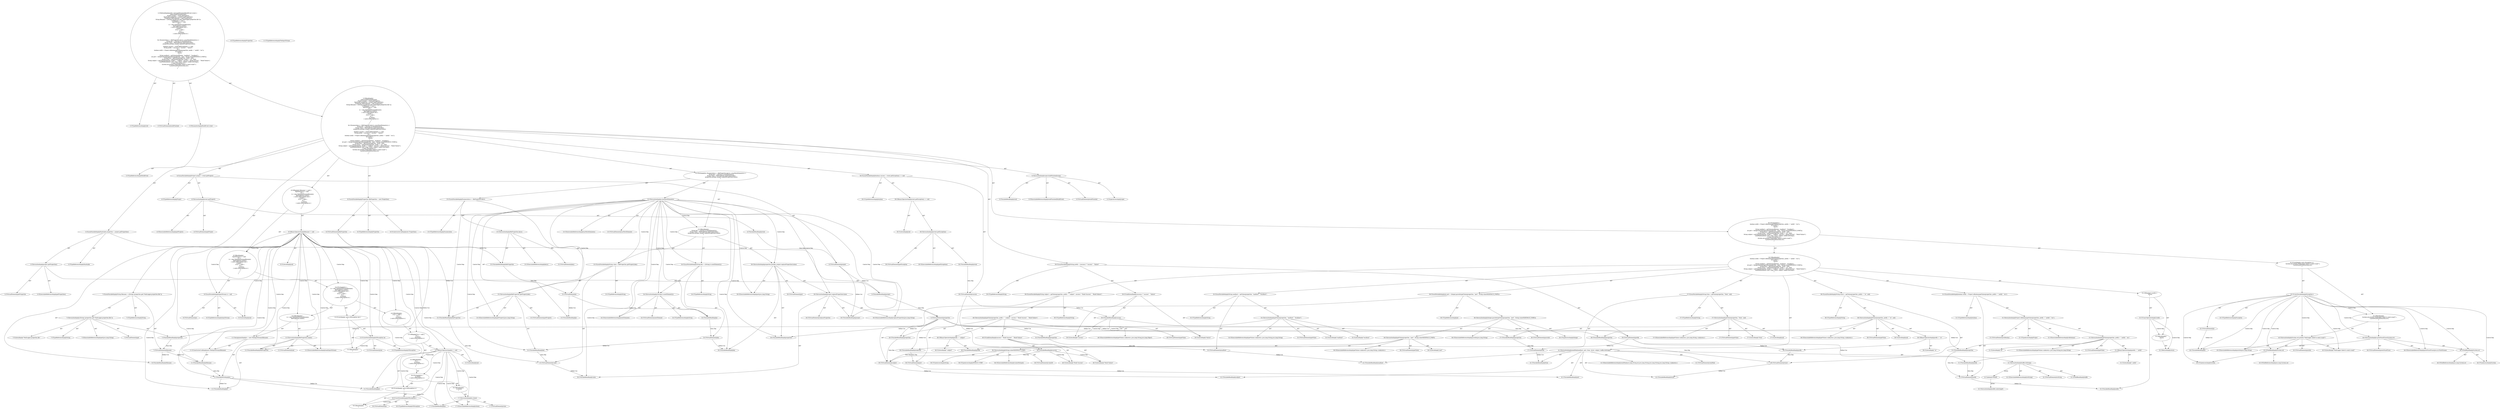 digraph "buildFinished#?,BuildEvent" {
0 [label="2:CtTypeReferenceImpl@void" shape=ellipse]
1 [label="2:CtVirtualElement@buildFinished" shape=ellipse]
2 [label="2:CtParameterImpl@BuildEvent event" shape=ellipse]
3 [label="2:CtTypeReferenceImpl@BuildEvent" shape=ellipse]
4 [label="3:CtExecutableReferenceImpl@buildFinished(BuildEvent)" shape=ellipse]
5 [label="3:CtVirtualElement@buildFinished" shape=ellipse]
6 [label="3:CtSuperAccessImpl@super" shape=ellipse]
7 [label="3:CtVariableReadImpl@event" shape=ellipse]
8 [label="3:CtInvocationImpl@super.buildFinished(event)" shape=ellipse]
9 [label="4:CtTypeReferenceImpl@Project" shape=ellipse]
10 [label="4:CtExecutableReferenceImpl@getProject()" shape=ellipse]
11 [label="4:CtVirtualElement@getProject" shape=ellipse]
12 [label="4:CtVariableReadImpl@event" shape=ellipse]
13 [label="4:CtInvocationImpl@event.getProject()" shape=ellipse]
14 [label="4:CtVirtualElement@project" shape=ellipse]
15 [label="4:CtLocalVariableImpl@Project project = event.getProject()" shape=ellipse]
16 [label="5:CtTypeReferenceImpl@Hashtable" shape=ellipse]
17 [label="5:CtExecutableReferenceImpl@getProperties()" shape=ellipse]
18 [label="5:CtVirtualElement@getProperties" shape=ellipse]
19 [label="5:CtVariableReadImpl@project" shape=ellipse]
20 [label="5:CtInvocationImpl@project.getProperties()" shape=ellipse]
21 [label="5:CtVirtualElement@properties" shape=ellipse]
22 [label="5:CtLocalVariableImpl@Hashtable properties = project.getProperties()" shape=ellipse]
23 [label="6:CtTypeReferenceImpl@Properties" shape=ellipse]
24 [label="6:CtTypeReferenceImpl@Properties" shape=ellipse]
25 [label="6:CtConstructorCallImpl@new Properties()" shape=ellipse]
26 [label="6:CtVirtualElement@fileProperties" shape=ellipse]
27 [label="6:CtLocalVariableImpl@Properties fileProperties = new Properties()" shape=ellipse]
28 [label="7:CtTypeReferenceImpl@String" shape=ellipse]
29 [label="7:CtExecutableReferenceImpl@get(java.lang.String)" shape=ellipse]
30 [label="7:CtVirtualElement@get" shape=ellipse]
31 [label="7:CtVariableReadImpl@properties" shape=ellipse]
32 [label="7:CtLiteralImpl@\"MailLogger.properties.file\"" shape=ellipse]
33 [label="7:CtInvocationImpl@((String) (properties.get(\"MailLogger.properties.file\")))" shape=ellipse]
34 [label="7:CtTypeReferenceImpl@String" shape=ellipse]
35 [label="7:CtVirtualElement@filename" shape=ellipse]
36 [label="7:CtLocalVariableImpl@String filename = ((String) (properties.get(\"MailLogger.properties.file\")))" shape=ellipse]
37 [label="8:CtVariableReadImpl@filename" shape=ellipse]
38 [label="8:CtLiteralImpl@null" shape=ellipse]
39 [label="8:CtBinaryOperatorImpl@filename != null" shape=ellipse]
40 [label="9:CtTypeReferenceImpl@InputStream" shape=ellipse]
41 [label="9:CtLiteralImpl@null" shape=ellipse]
42 [label="9:CtVirtualElement@is" shape=ellipse]
43 [label="9:CtLocalVariableImpl@InputStream is = null" shape=ellipse]
44 [label="11:CtVariableWriteImpl@is" shape=ellipse]
45 [label="11:CtTypeReferenceImpl@FileInputStream" shape=ellipse]
46 [label="11:CtVariableReadImpl@filename" shape=ellipse]
47 [label="11:CtConstructorCallImpl@new FileInputStream(filename)" shape=ellipse]
48 [label="11:CtAssignmentImpl@is = new FileInputStream(filename)" shape=ellipse]
49 [label="12:CtExecutableReferenceImpl@load(InputStream)" shape=ellipse]
50 [label="12:CtVirtualElement@load" shape=ellipse]
51 [label="12:CtVariableReadImpl@fileProperties" shape=ellipse]
52 [label="12:CtVariableReadImpl@is" shape=ellipse]
53 [label="12:CtInvocationImpl@fileProperties.load(is)" shape=ellipse]
54 [label="10:CtBlockImpl@\{
    is = new FileInputStream(filename);
    fileProperties.load(is);
\}" shape=ellipse]
55 [label="13:CtVirtualElement@ioe" shape=ellipse]
56 [label="13:CtTypeReferenceImpl@IOException" shape=ellipse]
57 [label="13:CtCatchVariableImpl@IOException ioe" shape=ellipse]
58 [label="13:CtBlockImpl@\{
\}" shape=ellipse]
59 [label="13:CtCatchImpl@ catch (IOException ioe) \{
\}" shape=ellipse]
60 [label="15:CtVariableReadImpl@is" shape=ellipse]
61 [label="15:CtLiteralImpl@null" shape=ellipse]
62 [label="15:CtBinaryOperatorImpl@is != null" shape=ellipse]
63 [label="17:CtExecutableReferenceImpl@close()" shape=ellipse]
64 [label="17:CtVirtualElement@close" shape=ellipse]
65 [label="17:CtVariableReadImpl@is" shape=ellipse]
66 [label="17:CtInvocationImpl@is.close()" shape=ellipse]
67 [label="16:CtBlockImpl@\{
    is.close();
\}" shape=ellipse]
68 [label="18:CtVirtualElement@e" shape=ellipse]
69 [label="18:CtTypeReferenceImpl@IOException" shape=ellipse]
70 [label="18:CtCatchVariableImpl@IOException e" shape=ellipse]
71 [label="18:CtBlockImpl@\{
\}" shape=ellipse]
72 [label="18:CtCatchImpl@ catch (IOException e) \{
\}" shape=ellipse]
73 [label="16:CtTryImpl@try \{
    is.close();
\} catch (IOException e) \{
\}" shape=ellipse]
74 [label="15:CtBlockImpl@\{
    try \{
        is.close();
    \} catch (IOException e) \{
    \}
\}" shape=ellipse]
75 [label="15:CtIfImpl@if (is != null) \{
    try \{
        is.close();
    \} catch (IOException e) \{
    \}
\}" shape=ellipse]
76 [label="14:CtBlockImpl@\{
    if (is != null) \{
        try \{
            is.close();
        \} catch (IOException e) \{
        \}
    \}
\}" shape=ellipse]
77 [label="10:CtTryImpl@try \{
    is = new FileInputStream(filename);
    fileProperties.load(is);
\} catch (IOException ioe) \{
\} finally \{
    if (is != null) \{
        try \{
            is.close();
        \} catch (IOException e) \{
        \}
    \}
\}" shape=ellipse]
78 [label="8:CtBlockImpl@\{
    InputStream is = null;
    try \{
        is = new FileInputStream(filename);
        fileProperties.load(is);
    \} catch (IOException ioe) \{
    \} finally \{
        if (is != null) \{
            try \{
                is.close();
            \} catch (IOException e) \{
            \}
        \}
    \}
\}" shape=ellipse]
79 [label="8:CtIfImpl@if (filename != null) \{
    InputStream is = null;
    try \{
        is = new FileInputStream(filename);
        fileProperties.load(is);
    \} catch (IOException ioe) \{
    \} finally \{
        if (is != null) \{
            try \{
                is.close();
            \} catch (IOException e) \{
            \}
        \}
    \}
\}" shape=ellipse]
80 [label="23:CtTypeReferenceImpl@Enumeration" shape=ellipse]
81 [label="23:CtExecutableReferenceImpl@keys()" shape=ellipse]
82 [label="23:CtVirtualElement@keys" shape=ellipse]
83 [label="23:CtVariableReadImpl@fileProperties" shape=ellipse]
84 [label="23:CtInvocationImpl@fileProperties.keys()" shape=ellipse]
85 [label="23:CtVirtualElement@e" shape=ellipse]
86 [label="23:CtLocalVariableImpl@Enumeration e = fileProperties.keys()" shape=ellipse]
87 [label="23:CtExecutableReferenceImpl@hasMoreElements()" shape=ellipse]
88 [label="23:CtVirtualElement@hasMoreElements" shape=ellipse]
89 [label="23:CtVariableReadImpl@e" shape=ellipse]
90 [label="23:CtInvocationImpl@e.hasMoreElements()" shape=ellipse]
91 [label="24:CtTypeReferenceImpl@String" shape=ellipse]
92 [label="24:CtExecutableReferenceImpl@nextElement()" shape=ellipse]
93 [label="24:CtVirtualElement@nextElement" shape=ellipse]
94 [label="24:CtVariableReadImpl@e" shape=ellipse]
95 [label="24:CtInvocationImpl@((String) (e.nextElement()))" shape=ellipse]
96 [label="24:CtTypeReferenceImpl@String" shape=ellipse]
97 [label="24:CtVirtualElement@key" shape=ellipse]
98 [label="24:CtLocalVariableImpl@String key = ((String) (e.nextElement()))" shape=ellipse]
99 [label="25:CtTypeReferenceImpl@String" shape=ellipse]
100 [label="25:CtExecutableReferenceImpl@getProperty(java.lang.String)" shape=ellipse]
101 [label="25:CtVirtualElement@getProperty" shape=ellipse]
102 [label="25:CtVariableReadImpl@fileProperties" shape=ellipse]
103 [label="25:CtVariableReadImpl@key" shape=ellipse]
104 [label="25:CtInvocationImpl@fileProperties.getProperty(key)" shape=ellipse]
105 [label="25:CtVirtualElement@value" shape=ellipse]
106 [label="25:CtLocalVariableImpl@String value = fileProperties.getProperty(key)" shape=ellipse]
107 [label="26:CtExecutableReferenceImpl@put(java.lang.String)" shape=ellipse]
108 [label="26:CtVirtualElement@put" shape=ellipse]
109 [label="26:CtVariableReadImpl@properties" shape=ellipse]
110 [label="26:CtVariableReadImpl@key" shape=ellipse]
111 [label="26:CtExecutableReferenceImpl@replaceProperties(java.lang.String)" shape=ellipse]
112 [label="26:CtVirtualElement@replaceProperties" shape=ellipse]
113 [label="26:CtVariableReadImpl@project" shape=ellipse]
114 [label="26:CtVariableReadImpl@value" shape=ellipse]
115 [label="26:CtInvocationImpl@project.replaceProperties(value)" shape=ellipse]
116 [label="26:CtInvocationImpl@properties.put(key, project.replaceProperties(value))" shape=ellipse]
117 [label="23:CtBlockImpl@\{
    String key = ((String) (e.nextElement()));
    String value = fileProperties.getProperty(key);
    properties.put(key, project.replaceProperties(value));
\}" shape=ellipse]
118 [label="23:CtForImpl@for (Enumeration e = fileProperties.keys(); e.hasMoreElements();) \{
    String key = ((String) (e.nextElement()));
    String value = fileProperties.getProperty(key);
    properties.put(key, project.replaceProperties(value));
\}" shape=ellipse]
119 [label="28:CtTypeReferenceImpl@boolean" shape=ellipse]
120 [label="28:CtExecutableReferenceImpl@getException()" shape=ellipse]
121 [label="28:CtVirtualElement@getException" shape=ellipse]
122 [label="28:CtVariableReadImpl@event" shape=ellipse]
123 [label="28:CtInvocationImpl@event.getException()" shape=ellipse]
124 [label="28:CtLiteralImpl@null" shape=ellipse]
125 [label="28:CtBinaryOperatorImpl@event.getException() == null" shape=ellipse]
126 [label="28:CtVirtualElement@success" shape=ellipse]
127 [label="28:CtLocalVariableImpl@boolean success = event.getException() == null" shape=ellipse]
128 [label="29:CtTypeReferenceImpl@String" shape=ellipse]
129 [label="29:CtVariableReadImpl@success" shape=ellipse]
130 [label="29:CtLiteralImpl@\"success\"" shape=ellipse]
131 [label="29:CtLiteralImpl@\"failure\"" shape=ellipse]
132 [label="29:CtConditionalImpl@(success) ? \"success\" : \"failure\"" shape=ellipse]
133 [label="29:CtVirtualElement@prefix" shape=ellipse]
134 [label="29:CtLocalVariableImpl@String prefix = (success) ? \"success\" : \"failure\"" shape=ellipse]
135 [label="31:CtTypeReferenceImpl@boolean" shape=ellipse]
136 [label="31:CtExecutableReferenceImpl@toBoolean()" shape=ellipse]
137 [label="31:CtVirtualElement@toBoolean" shape=ellipse]
138 [label="31:CtTypeAccessImpl@Project" shape=ellipse]
139 [label="31:CtExecutableReferenceImpl@getValue(<unknown>,java.lang.String,java.lang.String)" shape=ellipse]
140 [label="31:CtVirtualElement@getValue" shape=ellipse]
141 [label="31:CtVariableReadImpl@properties" shape=ellipse]
142 [label="31:CtVariableReadImpl@prefix" shape=ellipse]
143 [label="31:CtLiteralImpl@\".notify\"" shape=ellipse]
144 [label="31:CtBinaryOperatorImpl@prefix + \".notify\"" shape=ellipse]
145 [label="31:CtLiteralImpl@\"on\"" shape=ellipse]
146 [label="31:CtInvocationImpl@getValue(properties, prefix + \".notify\", \"on\")" shape=ellipse]
147 [label="31:CtInvocationImpl@Project.toBoolean(getValue(properties, prefix + \".notify\", \"on\"))" shape=ellipse]
148 [label="31:CtVirtualElement@notify" shape=ellipse]
149 [label="31:CtLocalVariableImpl@boolean notify = Project.toBoolean(getValue(properties, prefix + \".notify\", \"on\"))" shape=ellipse]
150 [label="32:CtVariableReadImpl@notify" shape=ellipse]
151 [label="32:CtUnaryOperatorImpl@!notify" shape=ellipse]
152 [label="33:CtReturnImpl@return" shape=ellipse]
153 [label="32:CtBlockImpl@\{
    return;
\}" shape=ellipse]
154 [label="32:CtIfImpl@if (!notify) \{
    return;
\}" shape=ellipse]
155 [label="35:CtTypeReferenceImpl@String" shape=ellipse]
156 [label="35:CtExecutableReferenceImpl@getValue(<unknown>,java.lang.String,java.lang.String)" shape=ellipse]
157 [label="35:CtVirtualElement@getValue" shape=ellipse]
158 [label="35:CtVariableReadImpl@properties" shape=ellipse]
159 [label="35:CtLiteralImpl@\"mailhost\"" shape=ellipse]
160 [label="35:CtLiteralImpl@\"localhost\"" shape=ellipse]
161 [label="35:CtInvocationImpl@getValue(properties, \"mailhost\", \"localhost\")" shape=ellipse]
162 [label="35:CtVirtualElement@mailhost" shape=ellipse]
163 [label="35:CtLocalVariableImpl@String mailhost = getValue(properties, \"mailhost\", \"localhost\")" shape=ellipse]
164 [label="36:CtTypeReferenceImpl@int" shape=ellipse]
165 [label="36:CtExecutableReferenceImpl@parseInt(java.lang.String)" shape=ellipse]
166 [label="36:CtVirtualElement@parseInt" shape=ellipse]
167 [label="36:CtTypeAccessImpl@Integer" shape=ellipse]
168 [label="36:CtExecutableReferenceImpl@getValue(<unknown>,java.lang.String,<unknown>)" shape=ellipse]
169 [label="36:CtVirtualElement@getValue" shape=ellipse]
170 [label="36:CtVariableReadImpl@properties" shape=ellipse]
171 [label="36:CtLiteralImpl@\"port\"" shape=ellipse]
172 [label="36:CtExecutableReferenceImpl@valueOf(char[])" shape=ellipse]
173 [label="36:CtVirtualElement@valueOf" shape=ellipse]
174 [label="36:CtTypeAccessImpl@String" shape=ellipse]
175 [label="36:CtTypeAccessImpl@DEFAULT_PORT" shape=ellipse]
176 [label="36:CtInvocationImpl@String.valueOf(DEFAULT_PORT)" shape=ellipse]
177 [label="36:CtInvocationImpl@getValue(properties, \"port\", String.valueOf(DEFAULT_PORT))" shape=ellipse]
178 [label="36:CtInvocationImpl@Integer.parseInt(getValue(properties, \"port\", String.valueOf(DEFAULT_PORT)))" shape=ellipse]
179 [label="36:CtVirtualElement@port" shape=ellipse]
180 [label="36:CtLocalVariableImpl@int port = Integer.parseInt(getValue(properties, \"port\", String.valueOf(DEFAULT_PORT)))" shape=ellipse]
181 [label="37:CtTypeReferenceImpl@String" shape=ellipse]
182 [label="37:CtExecutableReferenceImpl@getValue(<unknown>,java.lang.String,<unknown>)" shape=ellipse]
183 [label="37:CtVirtualElement@getValue" shape=ellipse]
184 [label="37:CtVariableReadImpl@properties" shape=ellipse]
185 [label="37:CtLiteralImpl@\"from\"" shape=ellipse]
186 [label="37:CtLiteralImpl@null" shape=ellipse]
187 [label="37:CtInvocationImpl@getValue(properties, \"from\", null)" shape=ellipse]
188 [label="37:CtVirtualElement@from" shape=ellipse]
189 [label="37:CtLocalVariableImpl@String from = getValue(properties, \"from\", null)" shape=ellipse]
190 [label="38:CtTypeReferenceImpl@String" shape=ellipse]
191 [label="38:CtExecutableReferenceImpl@getValue(<unknown>,java.lang.String,<unknown>)" shape=ellipse]
192 [label="38:CtVirtualElement@getValue" shape=ellipse]
193 [label="38:CtVariableReadImpl@properties" shape=ellipse]
194 [label="38:CtVariableReadImpl@prefix" shape=ellipse]
195 [label="38:CtLiteralImpl@\".to\"" shape=ellipse]
196 [label="38:CtBinaryOperatorImpl@prefix + \".to\"" shape=ellipse]
197 [label="38:CtLiteralImpl@null" shape=ellipse]
198 [label="38:CtInvocationImpl@getValue(properties, prefix + \".to\", null)" shape=ellipse]
199 [label="38:CtVirtualElement@toList" shape=ellipse]
200 [label="38:CtLocalVariableImpl@String toList = getValue(properties, prefix + \".to\", null)" shape=ellipse]
201 [label="39:CtTypeReferenceImpl@String" shape=ellipse]
202 [label="40:CtExecutableReferenceImpl@getValue(<unknown>,java.lang.String,java.lang.Object)" shape=ellipse]
203 [label="40:CtVirtualElement@getValue" shape=ellipse]
204 [label="40:CtVariableReadImpl@properties" shape=ellipse]
205 [label="40:CtVariableReadImpl@prefix" shape=ellipse]
206 [label="40:CtLiteralImpl@\".subject\"" shape=ellipse]
207 [label="40:CtBinaryOperatorImpl@prefix + \".subject\"" shape=ellipse]
208 [label="40:CtVariableReadImpl@success" shape=ellipse]
209 [label="40:CtLiteralImpl@\"Build Success\"" shape=ellipse]
210 [label="40:CtLiteralImpl@\"Build Failure\"" shape=ellipse]
211 [label="40:CtConditionalImpl@success ? \"Build Success\" : \"Build Failure\"" shape=ellipse]
212 [label="40:CtInvocationImpl@getValue(properties, prefix + \".subject\", success ? \"Build Success\" : \"Build Failure\")" shape=ellipse]
213 [label="39:CtVirtualElement@subject" shape=ellipse]
214 [label="39:CtLocalVariableImpl@String subject = getValue(properties, prefix + \".subject\", success ? \"Build Success\" : \"Build Failure\")" shape=ellipse]
215 [label="41:CtExecutableReferenceImpl@sendMail(java.lang.String,int,java.lang.String,java.lang.String,java.lang.String,<unknown>)" shape=ellipse]
216 [label="41:CtVirtualElement@sendMail" shape=ellipse]
217 [label="41:CtVariableReadImpl@mailhost" shape=ellipse]
218 [label="41:CtVariableReadImpl@port" shape=ellipse]
219 [label="41:CtVariableReadImpl@from" shape=ellipse]
220 [label="41:CtVariableReadImpl@toList" shape=ellipse]
221 [label="41:CtVariableReadImpl@subject" shape=ellipse]
222 [label="41:CtExecutableReferenceImpl@toString()" shape=ellipse]
223 [label="41:CtVirtualElement@toString" shape=ellipse]
224 [label="41:CtFieldReadImpl@buffer" shape=ellipse]
225 [label="41:CtInvocationImpl@buffer.toString()" shape=ellipse]
226 [label="41:CtInvocationImpl@sendMail(mailhost, port, from, toList, subject, buffer.toString())" shape=ellipse]
227 [label="30:CtBlockImpl@\{
    boolean notify = Project.toBoolean(getValue(properties, prefix + \".notify\", \"on\"));
    if (!notify) \{
        return;
    \}
    String mailhost = getValue(properties, \"mailhost\", \"localhost\");
    int port = Integer.parseInt(getValue(properties, \"port\", String.valueOf(DEFAULT_PORT)));
    String from = getValue(properties, \"from\", null);
    String toList = getValue(properties, prefix + \".to\", null);
    String subject = getValue(properties, prefix + \".subject\", success ? \"Build Success\" : \"Build Failure\");
    sendMail(mailhost, port, from, toList, subject, buffer.toString());
\}" shape=ellipse]
228 [label="42:CtVirtualElement@e" shape=ellipse]
229 [label="42:CtTypeReferenceImpl@Exception" shape=ellipse]
230 [label="42:CtCatchVariableImpl@Exception e" shape=ellipse]
231 [label="43:CtExecutableReferenceImpl@println(java.lang.String)" shape=ellipse]
232 [label="43:CtVirtualElement@println" shape=ellipse]
233 [label="43:CtTypeAccessImpl@System" shape=ellipse]
234 [label="43:CtFieldReadImpl@System.out" shape=ellipse]
235 [label="43:CtFieldReferenceImpl@java.lang.System.out" shape=ellipse]
236 [label="43:CtLiteralImpl@\"MailLogger failed to send e-mail!\"" shape=ellipse]
237 [label="43:CtInvocationImpl@System.out.println(\"MailLogger failed to send e-mail!\")" shape=ellipse]
238 [label="44:CtExecutableReferenceImpl@printStackTrace(java.io.PrintStream)" shape=ellipse]
239 [label="44:CtVirtualElement@printStackTrace" shape=ellipse]
240 [label="44:CtVariableReadImpl@e" shape=ellipse]
241 [label="44:CtTypeAccessImpl@System" shape=ellipse]
242 [label="44:CtFieldReadImpl@System.err" shape=ellipse]
243 [label="44:CtFieldReferenceImpl@java.lang.System.err" shape=ellipse]
244 [label="44:CtInvocationImpl@e.printStackTrace(System.err)" shape=ellipse]
245 [label="42:CtBlockImpl@\{
    System.out.println(\"MailLogger failed to send e-mail!\");
    e.printStackTrace(System.err);
\}" shape=ellipse]
246 [label="42:CtCatchImpl@ catch (Exception e) \{
    System.out.println(\"MailLogger failed to send e-mail!\");
    e.printStackTrace(System.err);
\}" shape=ellipse]
247 [label="30:CtTryImpl@try \{
    boolean notify = Project.toBoolean(getValue(properties, prefix + \".notify\", \"on\"));
    if (!notify) \{
        return;
    \}
    String mailhost = getValue(properties, \"mailhost\", \"localhost\");
    int port = Integer.parseInt(getValue(properties, \"port\", String.valueOf(DEFAULT_PORT)));
    String from = getValue(properties, \"from\", null);
    String toList = getValue(properties, prefix + \".to\", null);
    String subject = getValue(properties, prefix + \".subject\", success ? \"Build Success\" : \"Build Failure\");
    sendMail(mailhost, port, from, toList, subject, buffer.toString());
\} catch (Exception e) \{
    System.out.println(\"MailLogger failed to send e-mail!\");
    e.printStackTrace(System.err);
\}" shape=ellipse]
248 [label="2:CtBlockImpl@\{
    super.buildFinished(event);
    Project project = event.getProject();
    Hashtable properties = project.getProperties();
    Properties fileProperties = new Properties();
    String filename = ((String) (properties.get(\"MailLogger.properties.file\")));
    if (filename != null) \{
        InputStream is = null;
        try \{
            is = new FileInputStream(filename);
            fileProperties.load(is);
        \} catch (IOException ioe) \{
        \} finally \{
            if (is != null) \{
                try \{
                    is.close();
                \} catch (IOException e) \{
                \}
            \}
        \}
    \}
    for (Enumeration e = fileProperties.keys(); e.hasMoreElements();) \{
        String key = ((String) (e.nextElement()));
        String value = fileProperties.getProperty(key);
        properties.put(key, project.replaceProperties(value));
    \}
    boolean success = event.getException() == null;
    String prefix = (success) ? \"success\" : \"failure\";
    try \{
        boolean notify = Project.toBoolean(getValue(properties, prefix + \".notify\", \"on\"));
        if (!notify) \{
            return;
        \}
        String mailhost = getValue(properties, \"mailhost\", \"localhost\");
        int port = Integer.parseInt(getValue(properties, \"port\", String.valueOf(DEFAULT_PORT)));
        String from = getValue(properties, \"from\", null);
        String toList = getValue(properties, prefix + \".to\", null);
        String subject = getValue(properties, prefix + \".subject\", success ? \"Build Success\" : \"Build Failure\");
        sendMail(mailhost, port, from, toList, subject, buffer.toString());
    \} catch (Exception e) \{
        System.out.println(\"MailLogger failed to send e-mail!\");
        e.printStackTrace(System.err);
    \}
\}" shape=ellipse]
249 [label="2:CtMethodImpl@public void buildFinished(BuildEvent event) \{
    super.buildFinished(event);
    Project project = event.getProject();
    Hashtable properties = project.getProperties();
    Properties fileProperties = new Properties();
    String filename = ((String) (properties.get(\"MailLogger.properties.file\")));
    if (filename != null) \{
        InputStream is = null;
        try \{
            is = new FileInputStream(filename);
            fileProperties.load(is);
        \} catch (IOException ioe) \{
        \} finally \{
            if (is != null) \{
                try \{
                    is.close();
                \} catch (IOException e) \{
                \}
            \}
        \}
    \}
    for (Enumeration e = fileProperties.keys(); e.hasMoreElements();) \{
        String key = ((String) (e.nextElement()));
        String value = fileProperties.getProperty(key);
        properties.put(key, project.replaceProperties(value));
    \}
    boolean success = event.getException() == null;
    String prefix = (success) ? \"success\" : \"failure\";
    try \{
        boolean notify = Project.toBoolean(getValue(properties, prefix + \".notify\", \"on\"));
        if (!notify) \{
            return;
        \}
        String mailhost = getValue(properties, \"mailhost\", \"localhost\");
        int port = Integer.parseInt(getValue(properties, \"port\", String.valueOf(DEFAULT_PORT)));
        String from = getValue(properties, \"from\", null);
        String toList = getValue(properties, prefix + \".to\", null);
        String subject = getValue(properties, prefix + \".subject\", success ? \"Build Success\" : \"Build Failure\");
        sendMail(mailhost, port, from, toList, subject, buffer.toString());
    \} catch (Exception e) \{
        System.out.println(\"MailLogger failed to send e-mail!\");
        e.printStackTrace(System.err);
    \}
\}" shape=ellipse]
250 [label="41:Update@UPDATE" shape=ellipse]
251 [label="41:CtInvocationImpl@buffer.substring(0)" shape=ellipse]
2 -> 3 [label="AST"];
8 -> 5 [label="AST"];
8 -> 6 [label="AST"];
8 -> 4 [label="AST"];
8 -> 7 [label="AST"];
12 -> 14 [label="Data Dep"];
13 -> 11 [label="AST"];
13 -> 12 [label="AST"];
13 -> 10 [label="AST"];
14 -> 19 [label="Define-Use"];
14 -> 113 [label="Define-Use"];
15 -> 14 [label="AST"];
15 -> 9 [label="AST"];
15 -> 13 [label="AST"];
19 -> 21 [label="Data Dep"];
20 -> 18 [label="AST"];
20 -> 19 [label="AST"];
20 -> 17 [label="AST"];
21 -> 31 [label="Define-Use"];
21 -> 109 [label="Define-Use"];
21 -> 141 [label="Define-Use"];
21 -> 158 [label="Define-Use"];
21 -> 170 [label="Define-Use"];
21 -> 184 [label="Define-Use"];
21 -> 193 [label="Define-Use"];
21 -> 204 [label="Define-Use"];
22 -> 21 [label="AST"];
22 -> 16 [label="AST"];
22 -> 20 [label="AST"];
26 -> 51 [label="Define-Use"];
26 -> 83 [label="Define-Use"];
26 -> 102 [label="Define-Use"];
27 -> 26 [label="AST"];
27 -> 23 [label="AST"];
27 -> 25 [label="AST"];
31 -> 35 [label="Data Dep"];
33 -> 30 [label="AST"];
33 -> 34 [label="AST"];
33 -> 31 [label="AST"];
33 -> 29 [label="AST"];
33 -> 32 [label="AST"];
35 -> 37 [label="Define-Use"];
35 -> 46 [label="Define-Use"];
36 -> 35 [label="AST"];
36 -> 28 [label="AST"];
36 -> 33 [label="AST"];
39 -> 37 [label="AST"];
39 -> 38 [label="AST"];
39 -> 78 [label="Control Dep"];
39 -> 43 [label="Control Dep"];
39 -> 41 [label="Control Dep"];
39 -> 77 [label="Control Dep"];
39 -> 54 [label="Control Dep"];
39 -> 48 [label="Control Dep"];
39 -> 44 [label="Control Dep"];
39 -> 47 [label="Control Dep"];
39 -> 46 [label="Control Dep"];
39 -> 53 [label="Control Dep"];
39 -> 49 [label="Control Dep"];
39 -> 51 [label="Control Dep"];
39 -> 52 [label="Control Dep"];
39 -> 59 [label="Control Dep"];
39 -> 57 [label="Control Dep"];
39 -> 76 [label="Control Dep"];
39 -> 75 [label="Control Dep"];
39 -> 62 [label="Control Dep"];
39 -> 60 [label="Control Dep"];
39 -> 61 [label="Control Dep"];
43 -> 42 [label="AST"];
43 -> 40 [label="AST"];
43 -> 41 [label="AST"];
44 -> 52 [label="Define-Use"];
44 -> 60 [label="Define-Use"];
44 -> 65 [label="Define-Use"];
46 -> 44 [label="Data Dep"];
47 -> 46 [label="AST"];
48 -> 44 [label="AST"];
48 -> 47 [label="AST"];
53 -> 50 [label="AST"];
53 -> 51 [label="AST"];
53 -> 49 [label="AST"];
53 -> 52 [label="AST"];
54 -> 48 [label="AST"];
54 -> 53 [label="AST"];
57 -> 55 [label="AST"];
57 -> 56 [label="AST"];
57 -> 58 [label="Control Dep"];
59 -> 57 [label="AST"];
59 -> 58 [label="AST"];
62 -> 60 [label="AST"];
62 -> 61 [label="AST"];
62 -> 74 [label="Control Dep"];
62 -> 73 [label="Control Dep"];
62 -> 67 [label="Control Dep"];
62 -> 66 [label="Control Dep"];
62 -> 63 [label="Control Dep"];
62 -> 65 [label="Control Dep"];
62 -> 72 [label="Control Dep"];
62 -> 70 [label="Control Dep"];
66 -> 64 [label="AST"];
66 -> 65 [label="AST"];
66 -> 63 [label="AST"];
67 -> 66 [label="AST"];
70 -> 68 [label="AST"];
70 -> 69 [label="AST"];
70 -> 71 [label="Control Dep"];
72 -> 70 [label="AST"];
72 -> 71 [label="AST"];
73 -> 67 [label="AST"];
73 -> 72 [label="AST"];
74 -> 73 [label="AST"];
75 -> 62 [label="AST"];
75 -> 74 [label="AST"];
76 -> 75 [label="AST"];
77 -> 54 [label="AST"];
77 -> 59 [label="AST"];
77 -> 76 [label="AST"];
78 -> 43 [label="AST"];
78 -> 77 [label="AST"];
79 -> 39 [label="AST"];
79 -> 78 [label="AST"];
83 -> 85 [label="Data Dep"];
84 -> 82 [label="AST"];
84 -> 83 [label="AST"];
84 -> 81 [label="AST"];
85 -> 89 [label="Define-Use"];
85 -> 94 [label="Define-Use"];
86 -> 85 [label="AST"];
86 -> 80 [label="AST"];
86 -> 84 [label="AST"];
90 -> 88 [label="AST"];
90 -> 89 [label="AST"];
90 -> 87 [label="AST"];
90 -> 117 [label="Control Dep"];
90 -> 98 [label="Control Dep"];
90 -> 95 [label="Control Dep"];
90 -> 92 [label="Control Dep"];
90 -> 94 [label="Control Dep"];
90 -> 106 [label="Control Dep"];
90 -> 104 [label="Control Dep"];
90 -> 100 [label="Control Dep"];
90 -> 102 [label="Control Dep"];
90 -> 103 [label="Control Dep"];
90 -> 116 [label="Control Dep"];
90 -> 107 [label="Control Dep"];
90 -> 109 [label="Control Dep"];
90 -> 110 [label="Control Dep"];
90 -> 115 [label="Control Dep"];
90 -> 111 [label="Control Dep"];
90 -> 113 [label="Control Dep"];
90 -> 114 [label="Control Dep"];
94 -> 97 [label="Data Dep"];
95 -> 93 [label="AST"];
95 -> 96 [label="AST"];
95 -> 94 [label="AST"];
95 -> 92 [label="AST"];
97 -> 103 [label="Define-Use"];
97 -> 110 [label="Define-Use"];
98 -> 97 [label="AST"];
98 -> 91 [label="AST"];
98 -> 95 [label="AST"];
102 -> 105 [label="Data Dep"];
103 -> 105 [label="Data Dep"];
104 -> 101 [label="AST"];
104 -> 102 [label="AST"];
104 -> 100 [label="AST"];
104 -> 103 [label="AST"];
105 -> 114 [label="Define-Use"];
106 -> 105 [label="AST"];
106 -> 99 [label="AST"];
106 -> 104 [label="AST"];
115 -> 112 [label="AST"];
115 -> 113 [label="AST"];
115 -> 111 [label="AST"];
115 -> 114 [label="AST"];
116 -> 108 [label="AST"];
116 -> 109 [label="AST"];
116 -> 107 [label="AST"];
116 -> 110 [label="AST"];
116 -> 115 [label="AST"];
117 -> 98 [label="AST"];
117 -> 106 [label="AST"];
117 -> 116 [label="AST"];
118 -> 86 [label="AST"];
118 -> 90 [label="AST"];
118 -> 117 [label="AST"];
122 -> 126 [label="Data Dep"];
123 -> 121 [label="AST"];
123 -> 122 [label="AST"];
123 -> 120 [label="AST"];
125 -> 123 [label="AST"];
125 -> 124 [label="AST"];
126 -> 129 [label="Define-Use"];
126 -> 208 [label="Define-Use"];
127 -> 126 [label="AST"];
127 -> 119 [label="AST"];
127 -> 125 [label="AST"];
129 -> 130 [label="Control Dep"];
129 -> 131 [label="Control Dep"];
129 -> 133 [label="Data Dep"];
132 -> 129 [label="AST"];
132 -> 130 [label="AST"];
132 -> 131 [label="AST"];
133 -> 142 [label="Define-Use"];
133 -> 194 [label="Define-Use"];
133 -> 205 [label="Define-Use"];
134 -> 133 [label="AST"];
134 -> 128 [label="AST"];
134 -> 132 [label="AST"];
141 -> 148 [label="Data Dep"];
142 -> 148 [label="Data Dep"];
144 -> 142 [label="AST"];
144 -> 143 [label="AST"];
146 -> 140 [label="AST"];
146 -> 139 [label="AST"];
146 -> 141 [label="AST"];
146 -> 144 [label="AST"];
146 -> 145 [label="AST"];
147 -> 137 [label="AST"];
147 -> 138 [label="AST"];
147 -> 136 [label="AST"];
147 -> 146 [label="AST"];
148 -> 150 [label="Define-Use"];
149 -> 148 [label="AST"];
149 -> 135 [label="AST"];
149 -> 147 [label="AST"];
151 -> 150 [label="AST"];
151 -> 153 [label="Control Dep"];
151 -> 152 [label="Control Dep"];
153 -> 152 [label="AST"];
154 -> 151 [label="AST"];
154 -> 153 [label="AST"];
158 -> 162 [label="Data Dep"];
161 -> 157 [label="AST"];
161 -> 156 [label="AST"];
161 -> 158 [label="AST"];
161 -> 159 [label="AST"];
161 -> 160 [label="AST"];
162 -> 217 [label="Define-Use"];
163 -> 162 [label="AST"];
163 -> 155 [label="AST"];
163 -> 161 [label="AST"];
170 -> 179 [label="Data Dep"];
176 -> 173 [label="AST"];
176 -> 174 [label="AST"];
176 -> 172 [label="AST"];
176 -> 175 [label="AST"];
177 -> 169 [label="AST"];
177 -> 168 [label="AST"];
177 -> 170 [label="AST"];
177 -> 171 [label="AST"];
177 -> 176 [label="AST"];
178 -> 166 [label="AST"];
178 -> 167 [label="AST"];
178 -> 165 [label="AST"];
178 -> 177 [label="AST"];
179 -> 218 [label="Define-Use"];
180 -> 179 [label="AST"];
180 -> 164 [label="AST"];
180 -> 178 [label="AST"];
184 -> 188 [label="Data Dep"];
187 -> 183 [label="AST"];
187 -> 182 [label="AST"];
187 -> 184 [label="AST"];
187 -> 185 [label="AST"];
187 -> 186 [label="AST"];
188 -> 219 [label="Define-Use"];
189 -> 188 [label="AST"];
189 -> 181 [label="AST"];
189 -> 187 [label="AST"];
193 -> 199 [label="Data Dep"];
194 -> 199 [label="Data Dep"];
196 -> 194 [label="AST"];
196 -> 195 [label="AST"];
198 -> 192 [label="AST"];
198 -> 191 [label="AST"];
198 -> 193 [label="AST"];
198 -> 196 [label="AST"];
198 -> 197 [label="AST"];
199 -> 220 [label="Define-Use"];
200 -> 199 [label="AST"];
200 -> 190 [label="AST"];
200 -> 198 [label="AST"];
204 -> 213 [label="Data Dep"];
205 -> 213 [label="Data Dep"];
207 -> 205 [label="AST"];
207 -> 206 [label="AST"];
208 -> 209 [label="Control Dep"];
208 -> 210 [label="Control Dep"];
208 -> 213 [label="Data Dep"];
211 -> 208 [label="AST"];
211 -> 209 [label="AST"];
211 -> 210 [label="AST"];
212 -> 203 [label="AST"];
212 -> 202 [label="AST"];
212 -> 204 [label="AST"];
212 -> 207 [label="AST"];
212 -> 211 [label="AST"];
213 -> 221 [label="Define-Use"];
214 -> 213 [label="AST"];
214 -> 201 [label="AST"];
214 -> 212 [label="AST"];
225 -> 223 [label="AST"];
225 -> 224 [label="AST"];
225 -> 222 [label="AST"];
225 -> 250 [label="Action"];
226 -> 216 [label="AST"];
226 -> 215 [label="AST"];
226 -> 217 [label="AST"];
226 -> 218 [label="AST"];
226 -> 219 [label="AST"];
226 -> 220 [label="AST"];
226 -> 221 [label="AST"];
226 -> 225 [label="AST"];
227 -> 149 [label="AST"];
227 -> 154 [label="AST"];
227 -> 163 [label="AST"];
227 -> 180 [label="AST"];
227 -> 189 [label="AST"];
227 -> 200 [label="AST"];
227 -> 214 [label="AST"];
227 -> 226 [label="AST"];
228 -> 240 [label="Define-Use"];
230 -> 228 [label="AST"];
230 -> 229 [label="AST"];
230 -> 245 [label="Control Dep"];
230 -> 237 [label="Control Dep"];
230 -> 231 [label="Control Dep"];
230 -> 234 [label="Control Dep"];
230 -> 233 [label="Control Dep"];
230 -> 236 [label="Control Dep"];
230 -> 244 [label="Control Dep"];
230 -> 238 [label="Control Dep"];
230 -> 240 [label="Control Dep"];
230 -> 242 [label="Control Dep"];
230 -> 241 [label="Control Dep"];
234 -> 233 [label="AST"];
234 -> 235 [label="AST"];
237 -> 232 [label="AST"];
237 -> 234 [label="AST"];
237 -> 231 [label="AST"];
237 -> 236 [label="AST"];
242 -> 241 [label="AST"];
242 -> 243 [label="AST"];
244 -> 239 [label="AST"];
244 -> 240 [label="AST"];
244 -> 238 [label="AST"];
244 -> 242 [label="AST"];
245 -> 237 [label="AST"];
245 -> 244 [label="AST"];
246 -> 230 [label="AST"];
246 -> 245 [label="AST"];
247 -> 227 [label="AST"];
247 -> 246 [label="AST"];
248 -> 8 [label="AST"];
248 -> 15 [label="AST"];
248 -> 22 [label="AST"];
248 -> 27 [label="AST"];
248 -> 36 [label="AST"];
248 -> 79 [label="AST"];
248 -> 118 [label="AST"];
248 -> 127 [label="AST"];
248 -> 134 [label="AST"];
248 -> 247 [label="AST"];
249 -> 1 [label="AST"];
249 -> 0 [label="AST"];
249 -> 2 [label="AST"];
249 -> 248 [label="AST"];
250 -> 251 [label="Action"];
}